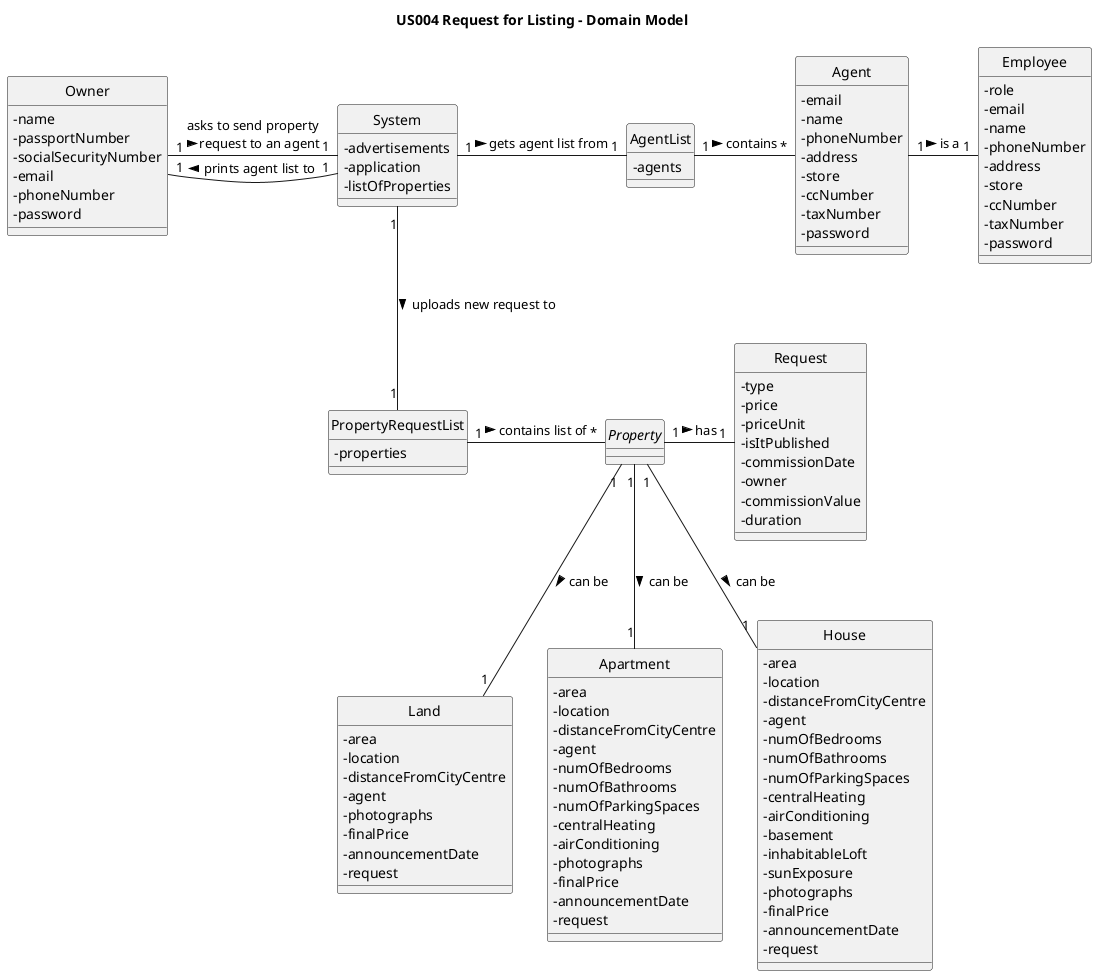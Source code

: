 @startuml
skinparam monochrome true
skinparam packageStyle rectangle
skinparam shadowing false
skinparam classAttributeIconSize 0
hide circle
'hide methods

title US004 Request for Listing - Domain Model


class AgentList {
-agents
}

class Employee {
-role
-email
-name
-phoneNumber
-address
-store
-ccNumber
-taxNumber
-password
}

class Agent {
-email
-name
-phoneNumber
-address
-store
-ccNumber
-taxNumber
-password
}

class Owner {
-name
-passportNumber
-socialSecurityNumber
-email
-phoneNumber
-password
}

class System {
-advertisements
-application
-listOfProperties
}

interface Property {
}

class Request{
-type
-price
-priceUnit
-isItPublished
-commissionDate
-owner
-commissionValue
-duration
}

class Land{
-area
-location
-distanceFromCityCentre
-agent
-photographs
-finalPrice
-announcementDate
-request
}

class Apartment {
-area
-location
-distanceFromCityCentre
-agent
-numOfBedrooms
-numOfBathrooms
-numOfParkingSpaces
-centralHeating
-airConditioning
-photographs
-finalPrice
-announcementDate
-request
}

class House {
-area
-location
-distanceFromCityCentre
-agent
-numOfBedrooms
-numOfBathrooms
-numOfParkingSpaces
-centralHeating
-airConditioning
-basement
-inhabitableLoft
-sunExposure
-photographs
-finalPrice
-announcementDate
-request
}

class PropertyRequestList {
-properties
}

Owner "1" - "1" System : asks to send property\nrequest to an agent >

PropertyRequestList "1" - "*" Property : contains list of >

System "1" -- "1" PropertyRequestList : uploads new request to >

Property "1" - "1" Request : has >

Property "1" -- "1" Apartment : can be >
Property "1" -- "1" Land : can be >
Property "1" -- "1" House : can be >

System "1" - "1" AgentList : gets agent list from >
System "1" - "1" Owner : prints agent list to >

AgentList "1" - "*" Agent : contains >
Agent "1" - "1" Employee : is a >

@enduml